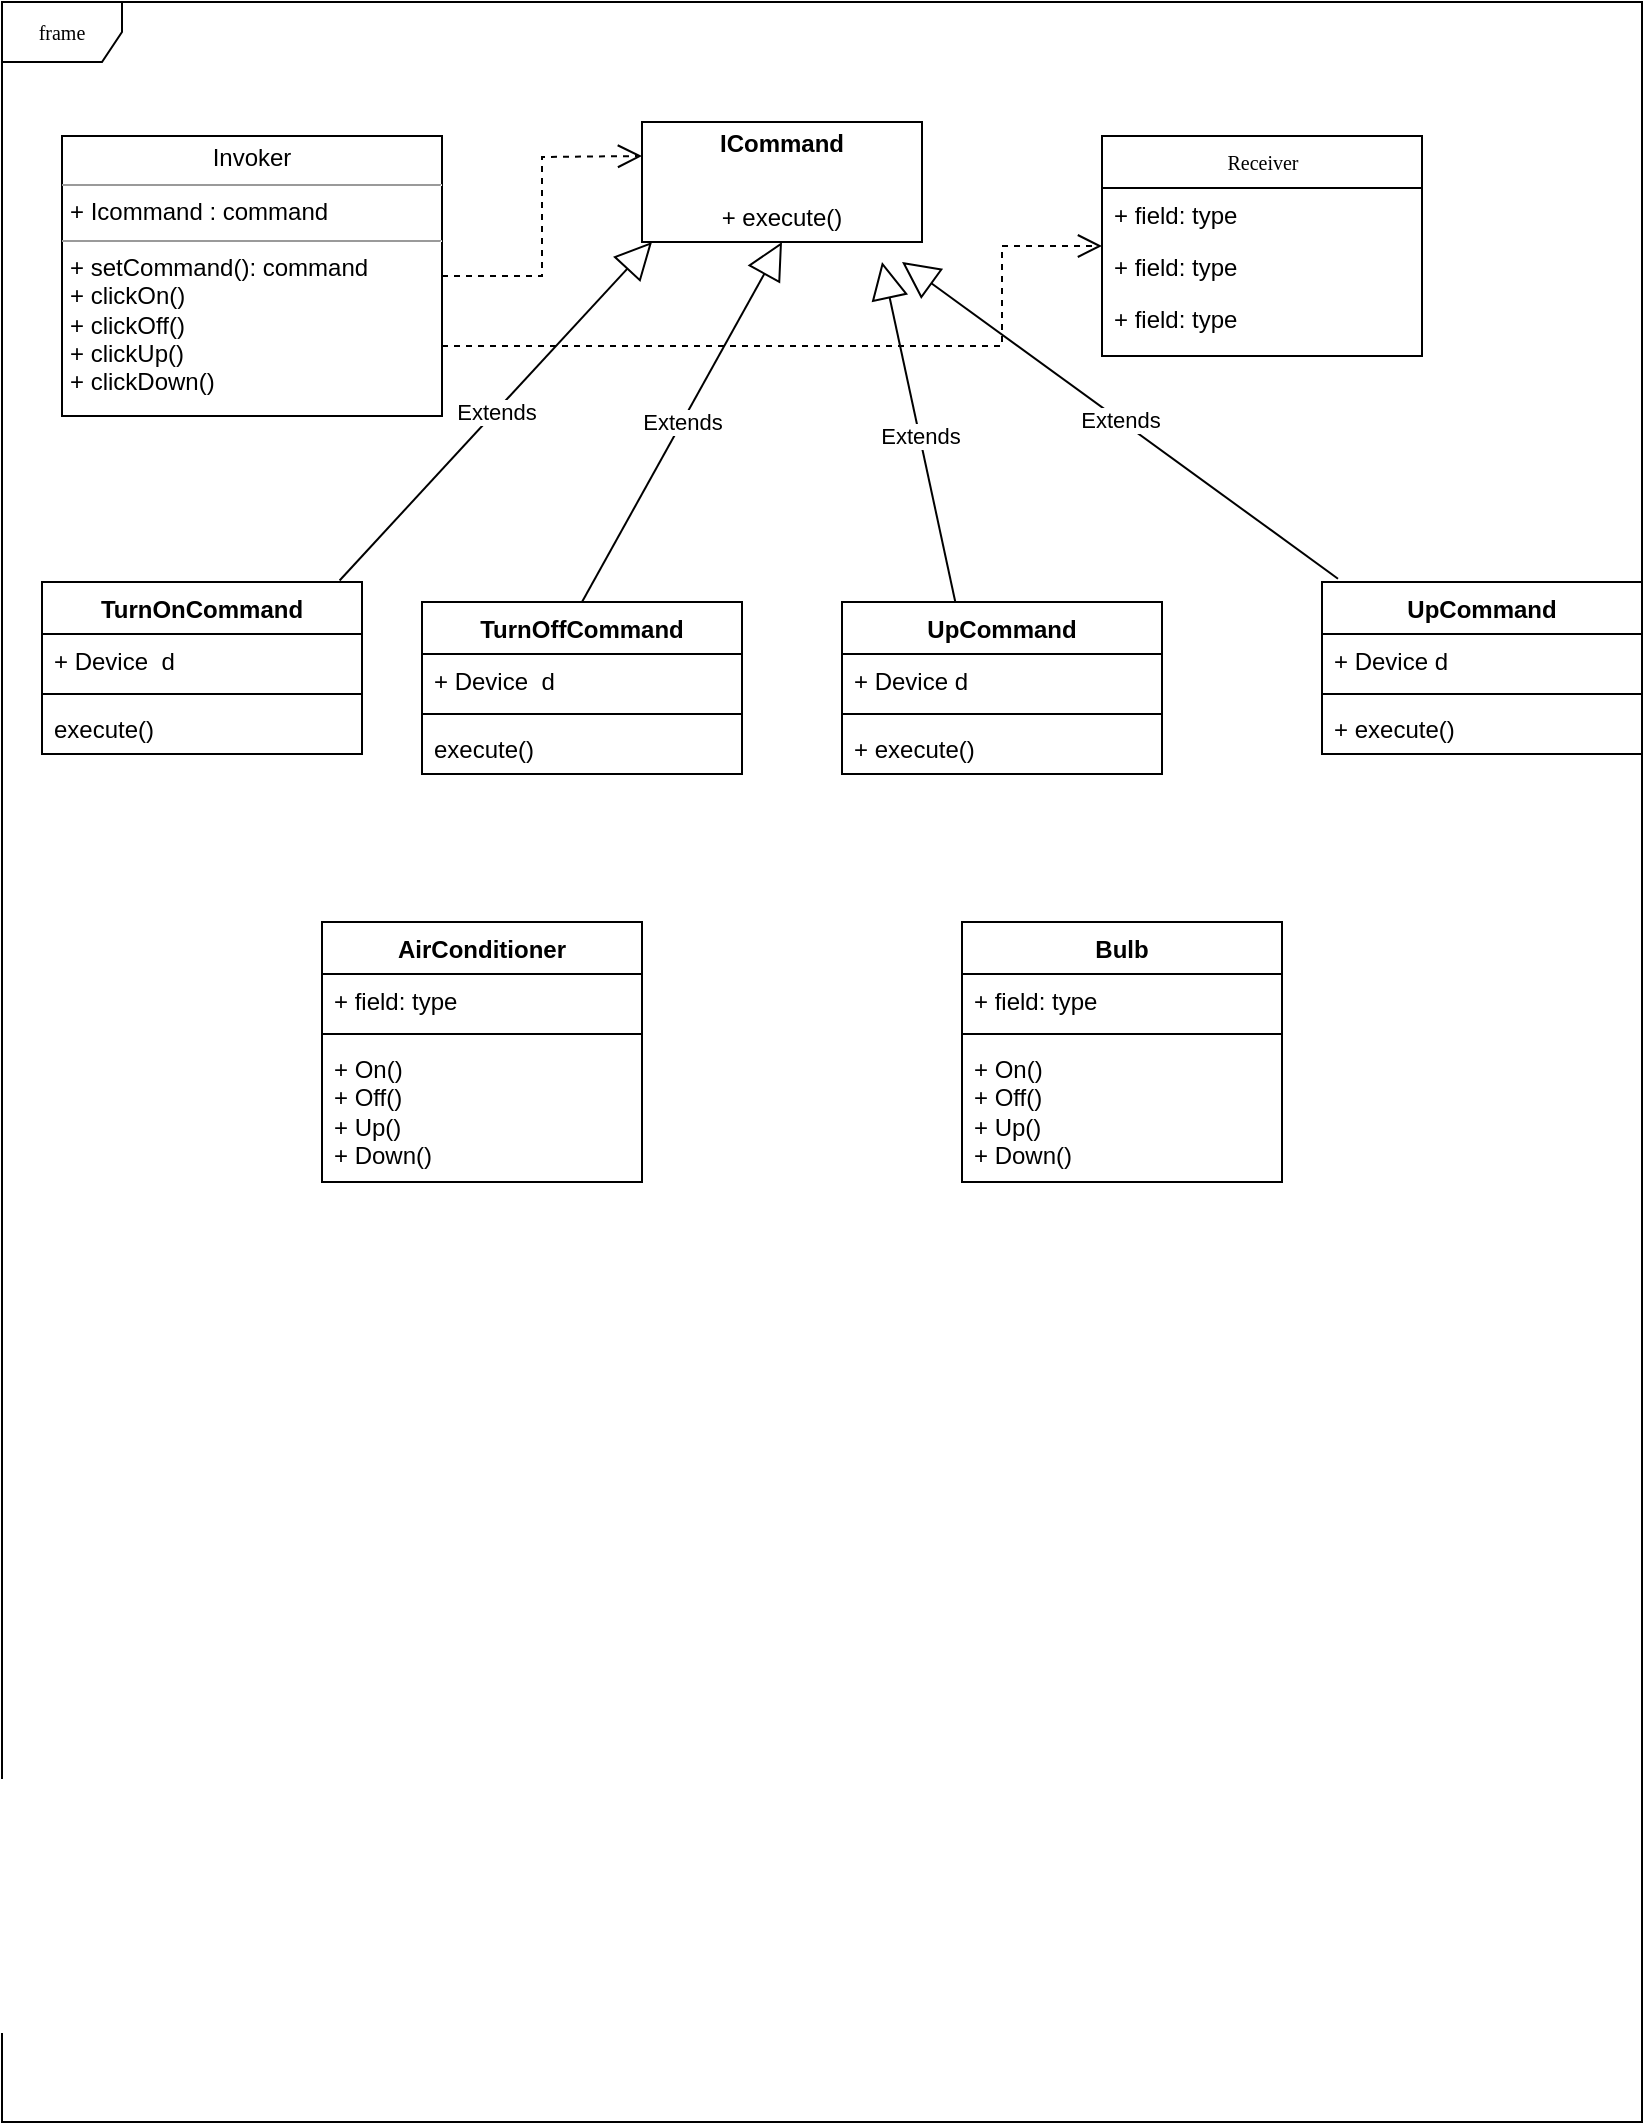 <mxfile version="24.7.7">
  <diagram name="Page-1" id="c4acf3e9-155e-7222-9cf6-157b1a14988f">
    <mxGraphModel dx="1050" dy="707" grid="1" gridSize="10" guides="1" tooltips="1" connect="1" arrows="1" fold="1" page="1" pageScale="1" pageWidth="850" pageHeight="1100" background="none" math="0" shadow="0">
      <root>
        <mxCell id="0" />
        <mxCell id="1" parent="0" />
        <mxCell id="17acba5748e5396b-1" value="frame" style="shape=umlFrame;whiteSpace=wrap;html=1;rounded=0;shadow=0;comic=0;labelBackgroundColor=none;strokeWidth=1;fontFamily=Verdana;fontSize=10;align=center;" parent="1" vertex="1">
          <mxGeometry x="30" y="20" width="820" height="1060" as="geometry" />
        </mxCell>
        <mxCell id="17acba5748e5396b-30" value="Receiver" style="swimlane;html=1;fontStyle=0;childLayout=stackLayout;horizontal=1;startSize=26;fillColor=none;horizontalStack=0;resizeParent=1;resizeLast=0;collapsible=1;marginBottom=0;swimlaneFillColor=#ffffff;rounded=0;shadow=0;comic=0;labelBackgroundColor=none;strokeWidth=1;fontFamily=Verdana;fontSize=10;align=center;" parent="1" vertex="1">
          <mxGeometry x="580" y="87" width="160" height="110" as="geometry" />
        </mxCell>
        <mxCell id="17acba5748e5396b-31" value="+ field: type" style="text;html=1;strokeColor=none;fillColor=none;align=left;verticalAlign=top;spacingLeft=4;spacingRight=4;whiteSpace=wrap;overflow=hidden;rotatable=0;points=[[0,0.5],[1,0.5]];portConstraint=eastwest;" parent="17acba5748e5396b-30" vertex="1">
          <mxGeometry y="26" width="160" height="26" as="geometry" />
        </mxCell>
        <mxCell id="17acba5748e5396b-32" value="+ field: type" style="text;html=1;strokeColor=none;fillColor=none;align=left;verticalAlign=top;spacingLeft=4;spacingRight=4;whiteSpace=wrap;overflow=hidden;rotatable=0;points=[[0,0.5],[1,0.5]];portConstraint=eastwest;" parent="17acba5748e5396b-30" vertex="1">
          <mxGeometry y="52" width="160" height="26" as="geometry" />
        </mxCell>
        <mxCell id="17acba5748e5396b-33" value="+ field: type" style="text;html=1;strokeColor=none;fillColor=none;align=left;verticalAlign=top;spacingLeft=4;spacingRight=4;whiteSpace=wrap;overflow=hidden;rotatable=0;points=[[0,0.5],[1,0.5]];portConstraint=eastwest;" parent="17acba5748e5396b-30" vertex="1">
          <mxGeometry y="78" width="160" height="26" as="geometry" />
        </mxCell>
        <mxCell id="5d2195bd80daf111-21" style="edgeStyle=orthogonalEdgeStyle;rounded=0;html=1;labelBackgroundColor=none;startFill=0;endArrow=open;endFill=0;endSize=10;fontFamily=Verdana;fontSize=10;dashed=1;" parent="1" source="5d2195bd80daf111-18" edge="1">
          <mxGeometry relative="1" as="geometry">
            <mxPoint x="350" y="97" as="targetPoint" />
          </mxGeometry>
        </mxCell>
        <mxCell id="5d2195bd80daf111-22" style="edgeStyle=orthogonalEdgeStyle;rounded=0;html=1;exitX=1;exitY=0.75;dashed=1;labelBackgroundColor=none;startFill=0;endArrow=open;endFill=0;endSize=10;fontFamily=Verdana;fontSize=10;" parent="1" source="5d2195bd80daf111-18" target="17acba5748e5396b-30" edge="1">
          <mxGeometry relative="1" as="geometry">
            <Array as="points">
              <mxPoint x="530" y="192" />
              <mxPoint x="530" y="142" />
            </Array>
          </mxGeometry>
        </mxCell>
        <mxCell id="5d2195bd80daf111-18" value="&lt;p style=&quot;margin:0px;margin-top:4px;text-align:center;&quot;&gt;Invoker&lt;/p&gt;&lt;hr size=&quot;1&quot;&gt;&lt;p style=&quot;margin:0px;margin-left:4px;&quot;&gt;+ Icommand : command&lt;br&gt;&lt;/p&gt;&lt;hr size=&quot;1&quot;&gt;&lt;p style=&quot;margin:0px;margin-left:4px;&quot;&gt;+ setCommand(): command&lt;br&gt;+ clickOn()&lt;/p&gt;&lt;p style=&quot;margin:0px;margin-left:4px;&quot;&gt;+ clickOff()&lt;/p&gt;&lt;p style=&quot;margin:0px;margin-left:4px;&quot;&gt;+ clickUp()&lt;/p&gt;&lt;p style=&quot;margin:0px;margin-left:4px;&quot;&gt;+ clickDown()&lt;/p&gt;" style="verticalAlign=top;align=left;overflow=fill;fontSize=12;fontFamily=Helvetica;html=1;rounded=0;shadow=0;comic=0;labelBackgroundColor=none;strokeWidth=1" parent="1" vertex="1">
          <mxGeometry x="60" y="87" width="190" height="140" as="geometry" />
        </mxCell>
        <mxCell id="6mys0ZSp8FY93kKfbXHf-4" value="&lt;p style=&quot;margin:0px;margin-top:4px;text-align:center;&quot;&gt;&lt;b&gt;ICommand&lt;/b&gt;&lt;/p&gt;&lt;p style=&quot;margin:0px;margin-top:4px;text-align:center;&quot;&gt;&lt;br&gt;&lt;/p&gt;&lt;p style=&quot;margin:0px;margin-top:4px;text-align:center;&quot;&gt;+ execute()&lt;/p&gt;" style="verticalAlign=top;align=left;overflow=fill;html=1;whiteSpace=wrap;" vertex="1" parent="1">
          <mxGeometry x="350" y="80" width="140" height="60" as="geometry" />
        </mxCell>
        <mxCell id="6mys0ZSp8FY93kKfbXHf-5" value="Extends" style="endArrow=block;endSize=16;endFill=0;html=1;rounded=0;entryX=0.25;entryY=1;entryDx=0;entryDy=0;exitX=0.93;exitY=-0.009;exitDx=0;exitDy=0;exitPerimeter=0;" edge="1" parent="1" source="6mys0ZSp8FY93kKfbXHf-8">
          <mxGeometry width="160" relative="1" as="geometry">
            <mxPoint x="330" y="340" as="sourcePoint" />
            <mxPoint x="355" y="140" as="targetPoint" />
          </mxGeometry>
        </mxCell>
        <mxCell id="6mys0ZSp8FY93kKfbXHf-6" value="Extends" style="endArrow=block;endSize=16;endFill=0;html=1;rounded=0;entryX=0.5;entryY=1;entryDx=0;entryDy=0;exitX=0.5;exitY=0;exitDx=0;exitDy=0;" edge="1" parent="1" source="6mys0ZSp8FY93kKfbXHf-12" target="6mys0ZSp8FY93kKfbXHf-4">
          <mxGeometry width="160" relative="1" as="geometry">
            <mxPoint x="410" y="310" as="sourcePoint" />
            <mxPoint x="425" y="150" as="targetPoint" />
          </mxGeometry>
        </mxCell>
        <mxCell id="6mys0ZSp8FY93kKfbXHf-7" value="Extends" style="endArrow=block;endSize=16;endFill=0;html=1;rounded=0;exitX=0.36;exitY=0.051;exitDx=0;exitDy=0;exitPerimeter=0;" edge="1" parent="1" source="6mys0ZSp8FY93kKfbXHf-16">
          <mxGeometry width="160" relative="1" as="geometry">
            <mxPoint x="462.5" y="350" as="sourcePoint" />
            <mxPoint x="470" y="150" as="targetPoint" />
          </mxGeometry>
        </mxCell>
        <mxCell id="6mys0ZSp8FY93kKfbXHf-8" value="TurnOnCommand" style="swimlane;fontStyle=1;align=center;verticalAlign=top;childLayout=stackLayout;horizontal=1;startSize=26;horizontalStack=0;resizeParent=1;resizeParentMax=0;resizeLast=0;collapsible=1;marginBottom=0;whiteSpace=wrap;html=1;" vertex="1" parent="1">
          <mxGeometry x="50" y="310" width="160" height="86" as="geometry" />
        </mxCell>
        <mxCell id="6mys0ZSp8FY93kKfbXHf-9" value="+ Device&amp;nbsp; d" style="text;strokeColor=none;fillColor=none;align=left;verticalAlign=top;spacingLeft=4;spacingRight=4;overflow=hidden;rotatable=0;points=[[0,0.5],[1,0.5]];portConstraint=eastwest;whiteSpace=wrap;html=1;" vertex="1" parent="6mys0ZSp8FY93kKfbXHf-8">
          <mxGeometry y="26" width="160" height="26" as="geometry" />
        </mxCell>
        <mxCell id="6mys0ZSp8FY93kKfbXHf-10" value="" style="line;strokeWidth=1;fillColor=none;align=left;verticalAlign=middle;spacingTop=-1;spacingLeft=3;spacingRight=3;rotatable=0;labelPosition=right;points=[];portConstraint=eastwest;strokeColor=inherit;" vertex="1" parent="6mys0ZSp8FY93kKfbXHf-8">
          <mxGeometry y="52" width="160" height="8" as="geometry" />
        </mxCell>
        <mxCell id="6mys0ZSp8FY93kKfbXHf-11" value="execute()" style="text;strokeColor=none;fillColor=none;align=left;verticalAlign=top;spacingLeft=4;spacingRight=4;overflow=hidden;rotatable=0;points=[[0,0.5],[1,0.5]];portConstraint=eastwest;whiteSpace=wrap;html=1;" vertex="1" parent="6mys0ZSp8FY93kKfbXHf-8">
          <mxGeometry y="60" width="160" height="26" as="geometry" />
        </mxCell>
        <mxCell id="6mys0ZSp8FY93kKfbXHf-12" value="TurnOffCommand" style="swimlane;fontStyle=1;align=center;verticalAlign=top;childLayout=stackLayout;horizontal=1;startSize=26;horizontalStack=0;resizeParent=1;resizeParentMax=0;resizeLast=0;collapsible=1;marginBottom=0;whiteSpace=wrap;html=1;" vertex="1" parent="1">
          <mxGeometry x="240" y="320" width="160" height="86" as="geometry" />
        </mxCell>
        <mxCell id="6mys0ZSp8FY93kKfbXHf-24" value="+ Device&amp;nbsp; d" style="text;strokeColor=none;fillColor=none;align=left;verticalAlign=top;spacingLeft=4;spacingRight=4;overflow=hidden;rotatable=0;points=[[0,0.5],[1,0.5]];portConstraint=eastwest;whiteSpace=wrap;html=1;" vertex="1" parent="6mys0ZSp8FY93kKfbXHf-12">
          <mxGeometry y="26" width="160" height="26" as="geometry" />
        </mxCell>
        <mxCell id="6mys0ZSp8FY93kKfbXHf-14" value="" style="line;strokeWidth=1;fillColor=none;align=left;verticalAlign=middle;spacingTop=-1;spacingLeft=3;spacingRight=3;rotatable=0;labelPosition=right;points=[];portConstraint=eastwest;strokeColor=inherit;" vertex="1" parent="6mys0ZSp8FY93kKfbXHf-12">
          <mxGeometry y="52" width="160" height="8" as="geometry" />
        </mxCell>
        <mxCell id="6mys0ZSp8FY93kKfbXHf-15" value="execute()" style="text;strokeColor=none;fillColor=none;align=left;verticalAlign=top;spacingLeft=4;spacingRight=4;overflow=hidden;rotatable=0;points=[[0,0.5],[1,0.5]];portConstraint=eastwest;whiteSpace=wrap;html=1;" vertex="1" parent="6mys0ZSp8FY93kKfbXHf-12">
          <mxGeometry y="60" width="160" height="26" as="geometry" />
        </mxCell>
        <mxCell id="6mys0ZSp8FY93kKfbXHf-16" value="UpCommand" style="swimlane;fontStyle=1;align=center;verticalAlign=top;childLayout=stackLayout;horizontal=1;startSize=26;horizontalStack=0;resizeParent=1;resizeParentMax=0;resizeLast=0;collapsible=1;marginBottom=0;whiteSpace=wrap;html=1;" vertex="1" parent="1">
          <mxGeometry x="450" y="320" width="160" height="86" as="geometry" />
        </mxCell>
        <mxCell id="6mys0ZSp8FY93kKfbXHf-17" value="+ Device d" style="text;strokeColor=none;fillColor=none;align=left;verticalAlign=top;spacingLeft=4;spacingRight=4;overflow=hidden;rotatable=0;points=[[0,0.5],[1,0.5]];portConstraint=eastwest;whiteSpace=wrap;html=1;" vertex="1" parent="6mys0ZSp8FY93kKfbXHf-16">
          <mxGeometry y="26" width="160" height="26" as="geometry" />
        </mxCell>
        <mxCell id="6mys0ZSp8FY93kKfbXHf-18" value="" style="line;strokeWidth=1;fillColor=none;align=left;verticalAlign=middle;spacingTop=-1;spacingLeft=3;spacingRight=3;rotatable=0;labelPosition=right;points=[];portConstraint=eastwest;strokeColor=inherit;" vertex="1" parent="6mys0ZSp8FY93kKfbXHf-16">
          <mxGeometry y="52" width="160" height="8" as="geometry" />
        </mxCell>
        <mxCell id="6mys0ZSp8FY93kKfbXHf-19" value="+ execute()" style="text;strokeColor=none;fillColor=none;align=left;verticalAlign=top;spacingLeft=4;spacingRight=4;overflow=hidden;rotatable=0;points=[[0,0.5],[1,0.5]];portConstraint=eastwest;whiteSpace=wrap;html=1;" vertex="1" parent="6mys0ZSp8FY93kKfbXHf-16">
          <mxGeometry y="60" width="160" height="26" as="geometry" />
        </mxCell>
        <mxCell id="6mys0ZSp8FY93kKfbXHf-20" value="UpCommand" style="swimlane;fontStyle=1;align=center;verticalAlign=top;childLayout=stackLayout;horizontal=1;startSize=26;horizontalStack=0;resizeParent=1;resizeParentMax=0;resizeLast=0;collapsible=1;marginBottom=0;whiteSpace=wrap;html=1;" vertex="1" parent="1">
          <mxGeometry x="690" y="310" width="160" height="86" as="geometry" />
        </mxCell>
        <mxCell id="6mys0ZSp8FY93kKfbXHf-21" value="+ Device d" style="text;strokeColor=none;fillColor=none;align=left;verticalAlign=top;spacingLeft=4;spacingRight=4;overflow=hidden;rotatable=0;points=[[0,0.5],[1,0.5]];portConstraint=eastwest;whiteSpace=wrap;html=1;" vertex="1" parent="6mys0ZSp8FY93kKfbXHf-20">
          <mxGeometry y="26" width="160" height="26" as="geometry" />
        </mxCell>
        <mxCell id="6mys0ZSp8FY93kKfbXHf-22" value="" style="line;strokeWidth=1;fillColor=none;align=left;verticalAlign=middle;spacingTop=-1;spacingLeft=3;spacingRight=3;rotatable=0;labelPosition=right;points=[];portConstraint=eastwest;strokeColor=inherit;" vertex="1" parent="6mys0ZSp8FY93kKfbXHf-20">
          <mxGeometry y="52" width="160" height="8" as="geometry" />
        </mxCell>
        <mxCell id="6mys0ZSp8FY93kKfbXHf-23" value="+ execute()" style="text;strokeColor=none;fillColor=none;align=left;verticalAlign=top;spacingLeft=4;spacingRight=4;overflow=hidden;rotatable=0;points=[[0,0.5],[1,0.5]];portConstraint=eastwest;whiteSpace=wrap;html=1;" vertex="1" parent="6mys0ZSp8FY93kKfbXHf-20">
          <mxGeometry y="60" width="160" height="26" as="geometry" />
        </mxCell>
        <mxCell id="6mys0ZSp8FY93kKfbXHf-25" value="AirConditioner" style="swimlane;fontStyle=1;align=center;verticalAlign=top;childLayout=stackLayout;horizontal=1;startSize=26;horizontalStack=0;resizeParent=1;resizeParentMax=0;resizeLast=0;collapsible=1;marginBottom=0;whiteSpace=wrap;html=1;" vertex="1" parent="1">
          <mxGeometry x="190" y="480" width="160" height="130" as="geometry" />
        </mxCell>
        <mxCell id="6mys0ZSp8FY93kKfbXHf-26" value="+ field: type" style="text;strokeColor=none;fillColor=none;align=left;verticalAlign=top;spacingLeft=4;spacingRight=4;overflow=hidden;rotatable=0;points=[[0,0.5],[1,0.5]];portConstraint=eastwest;whiteSpace=wrap;html=1;" vertex="1" parent="6mys0ZSp8FY93kKfbXHf-25">
          <mxGeometry y="26" width="160" height="26" as="geometry" />
        </mxCell>
        <mxCell id="6mys0ZSp8FY93kKfbXHf-27" value="" style="line;strokeWidth=1;fillColor=none;align=left;verticalAlign=middle;spacingTop=-1;spacingLeft=3;spacingRight=3;rotatable=0;labelPosition=right;points=[];portConstraint=eastwest;strokeColor=inherit;" vertex="1" parent="6mys0ZSp8FY93kKfbXHf-25">
          <mxGeometry y="52" width="160" height="8" as="geometry" />
        </mxCell>
        <mxCell id="6mys0ZSp8FY93kKfbXHf-28" value="+ On()&lt;div&gt;+ Off()&lt;/div&gt;&lt;div&gt;+ Up()&lt;/div&gt;&lt;div&gt;+ Down()&lt;/div&gt;" style="text;strokeColor=none;fillColor=none;align=left;verticalAlign=top;spacingLeft=4;spacingRight=4;overflow=hidden;rotatable=0;points=[[0,0.5],[1,0.5]];portConstraint=eastwest;whiteSpace=wrap;html=1;" vertex="1" parent="6mys0ZSp8FY93kKfbXHf-25">
          <mxGeometry y="60" width="160" height="70" as="geometry" />
        </mxCell>
        <mxCell id="6mys0ZSp8FY93kKfbXHf-29" value="Bulb" style="swimlane;fontStyle=1;align=center;verticalAlign=top;childLayout=stackLayout;horizontal=1;startSize=26;horizontalStack=0;resizeParent=1;resizeParentMax=0;resizeLast=0;collapsible=1;marginBottom=0;whiteSpace=wrap;html=1;" vertex="1" parent="1">
          <mxGeometry x="510" y="480" width="160" height="130" as="geometry" />
        </mxCell>
        <mxCell id="6mys0ZSp8FY93kKfbXHf-30" value="+ field: type" style="text;strokeColor=none;fillColor=none;align=left;verticalAlign=top;spacingLeft=4;spacingRight=4;overflow=hidden;rotatable=0;points=[[0,0.5],[1,0.5]];portConstraint=eastwest;whiteSpace=wrap;html=1;" vertex="1" parent="6mys0ZSp8FY93kKfbXHf-29">
          <mxGeometry y="26" width="160" height="26" as="geometry" />
        </mxCell>
        <mxCell id="6mys0ZSp8FY93kKfbXHf-31" value="" style="line;strokeWidth=1;fillColor=none;align=left;verticalAlign=middle;spacingTop=-1;spacingLeft=3;spacingRight=3;rotatable=0;labelPosition=right;points=[];portConstraint=eastwest;strokeColor=inherit;" vertex="1" parent="6mys0ZSp8FY93kKfbXHf-29">
          <mxGeometry y="52" width="160" height="8" as="geometry" />
        </mxCell>
        <mxCell id="6mys0ZSp8FY93kKfbXHf-33" value="+ On()&lt;div&gt;+ Off()&lt;/div&gt;&lt;div&gt;+ Up()&lt;/div&gt;&lt;div&gt;+ Down()&lt;/div&gt;" style="text;strokeColor=none;fillColor=none;align=left;verticalAlign=top;spacingLeft=4;spacingRight=4;overflow=hidden;rotatable=0;points=[[0,0.5],[1,0.5]];portConstraint=eastwest;whiteSpace=wrap;html=1;" vertex="1" parent="6mys0ZSp8FY93kKfbXHf-29">
          <mxGeometry y="60" width="160" height="70" as="geometry" />
        </mxCell>
        <mxCell id="6mys0ZSp8FY93kKfbXHf-35" value="Extends" style="endArrow=block;endSize=16;endFill=0;html=1;rounded=0;exitX=0.05;exitY=-0.019;exitDx=0;exitDy=0;exitPerimeter=0;" edge="1" parent="1" source="6mys0ZSp8FY93kKfbXHf-20">
          <mxGeometry width="160" relative="1" as="geometry">
            <mxPoint x="655.438" y="227" as="sourcePoint" />
            <mxPoint x="480" y="150" as="targetPoint" />
          </mxGeometry>
        </mxCell>
      </root>
    </mxGraphModel>
  </diagram>
</mxfile>
